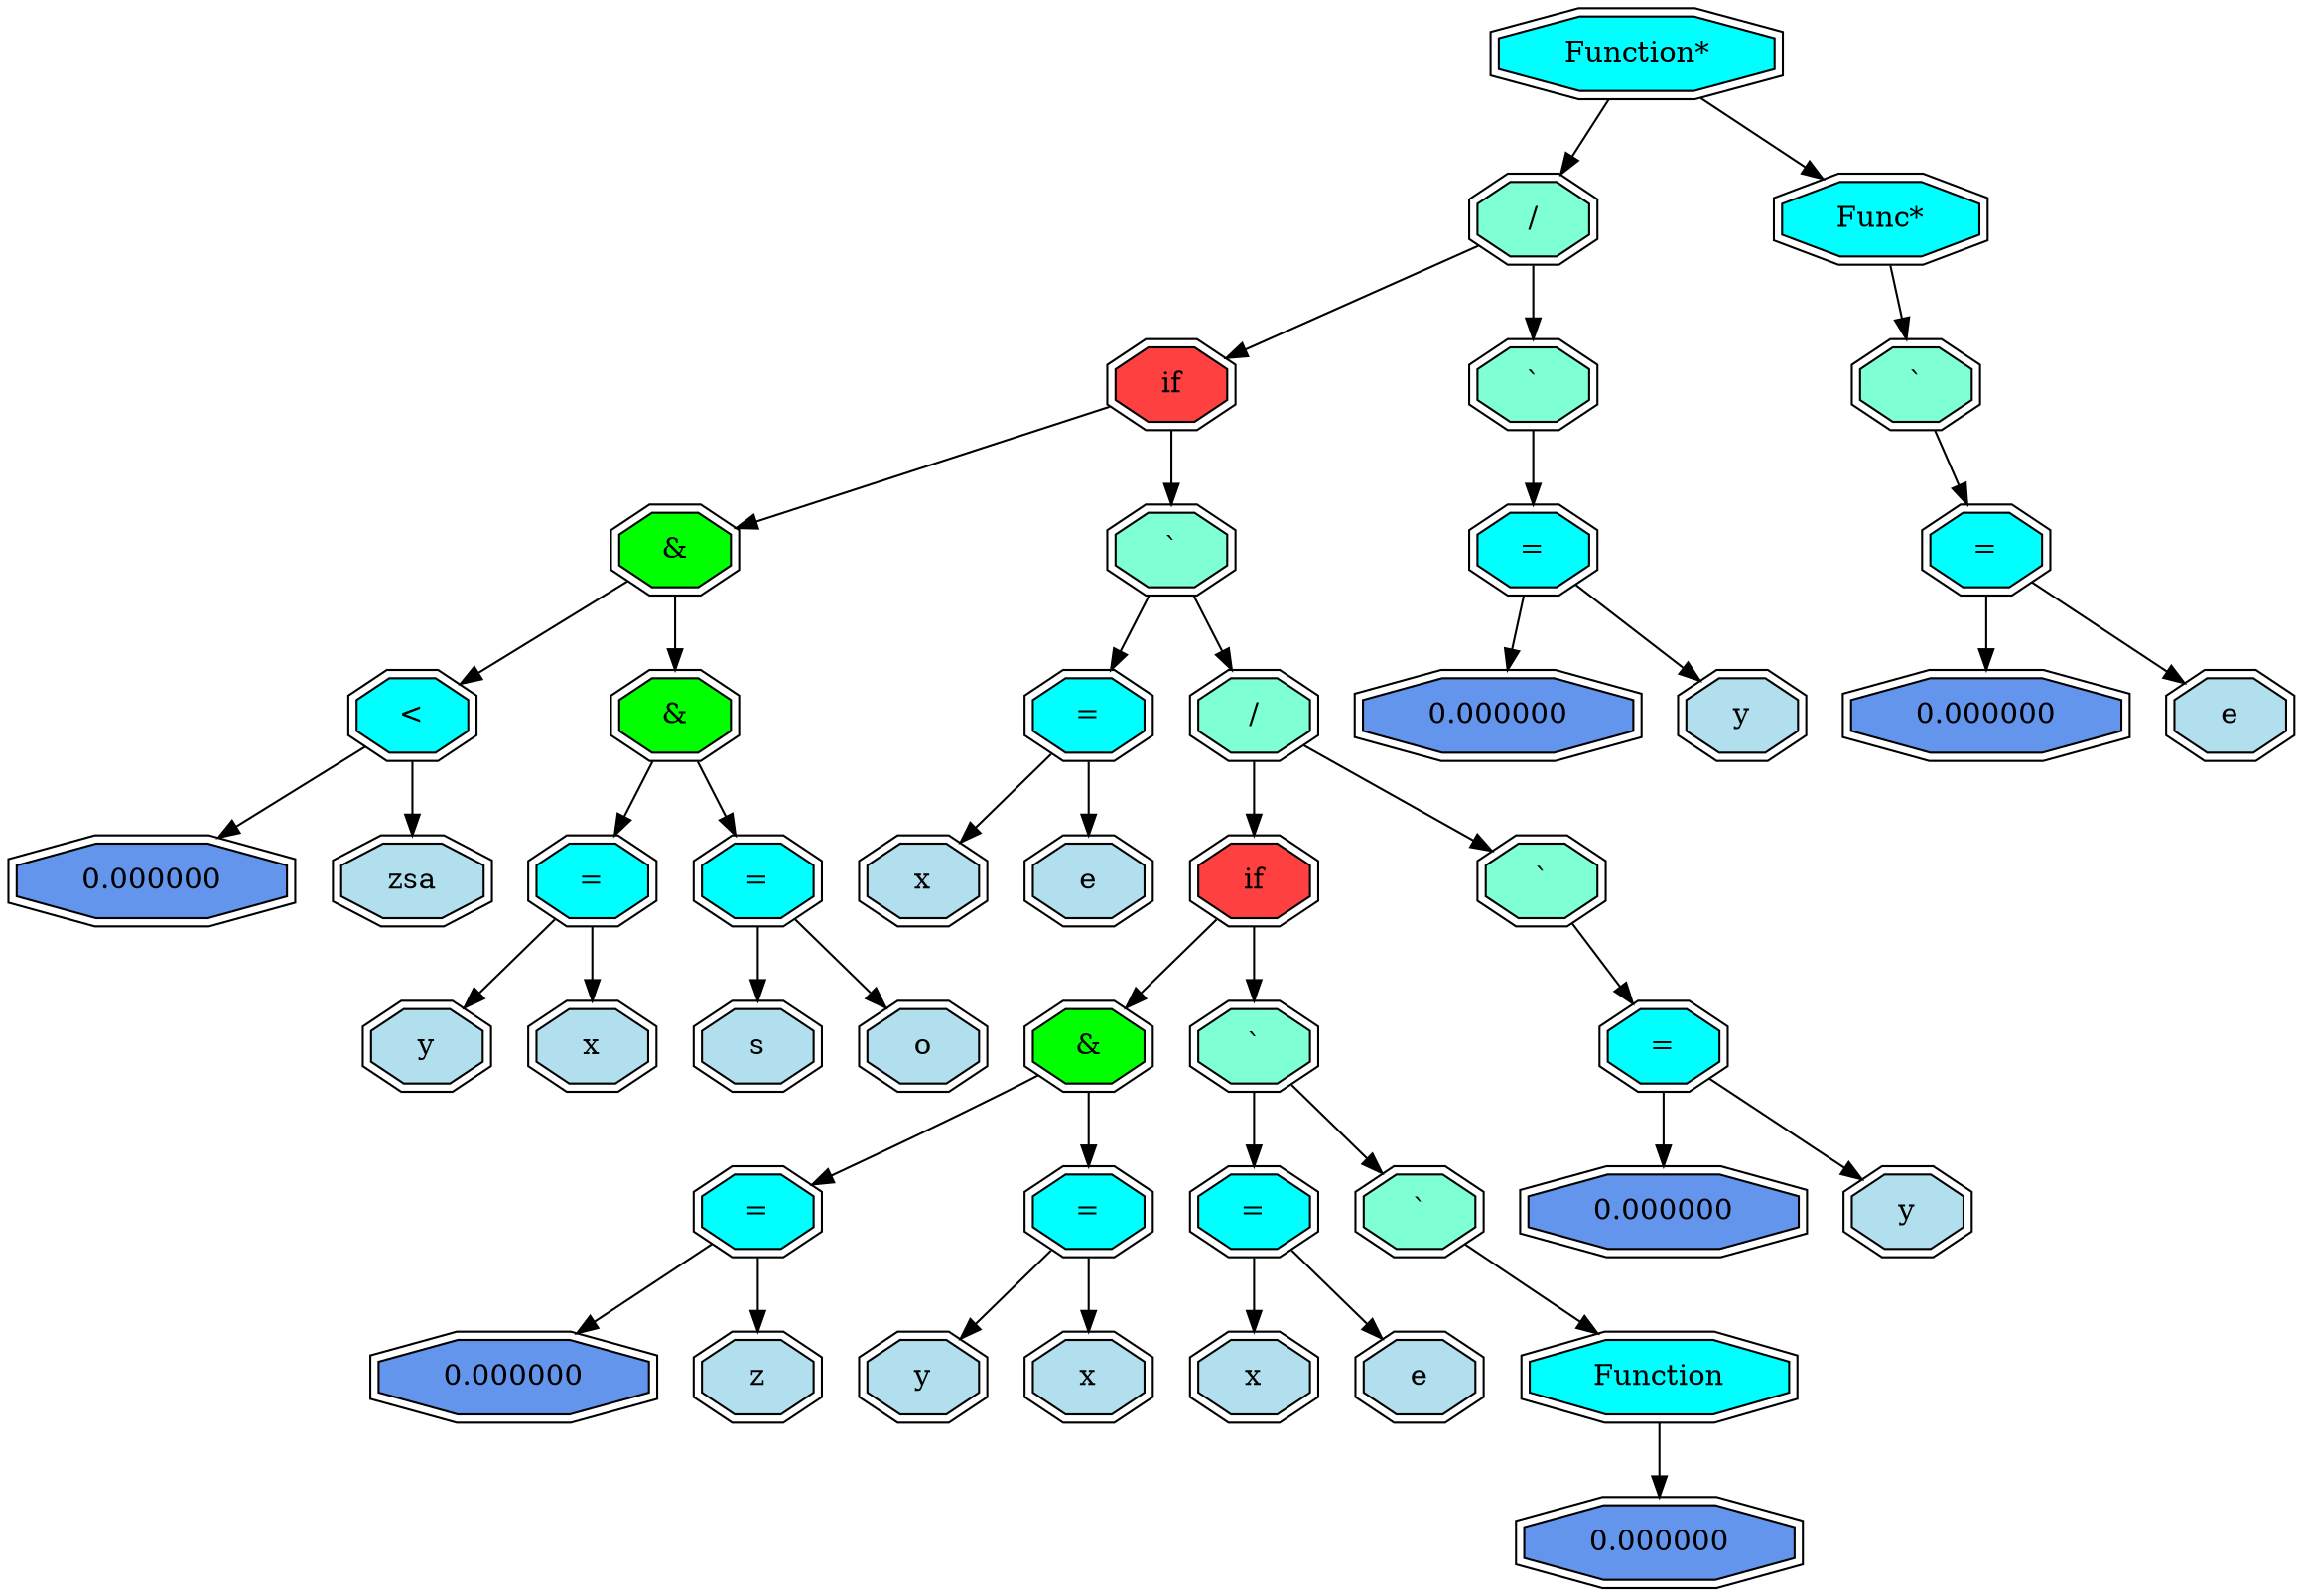 digraph G { 
node [shape = record];
 5730064260  5730064260 [shape = doubleoctagon, style = filled, fillcolor = aqua  label = " Function* "];
5730064260 -> 5730063740
 5730064260 -> 5730064220 
 5730063740 [shape = doubleoctagon, style = filled, fillcolor = aquamarine  label = " / "];
5730063740 -> 5730063500
 5730063740 -> 5730063700 
 5730063500 [shape = doubleoctagon, style = filled, fillcolor = brown1  label = " if "];
5730063500 -> 5730061720
 5730063500 -> 5730063440 
 5730061720 [shape = doubleoctagon, style = filled, fillcolor = green  label = " & "];
5730061720 -> 5730057300
 5730061720 -> 5730061660 
 5730057300 [shape = doubleoctagon, style = filled, fillcolor = aqua  label = " < "];
5730057300 -> 5730057140
 5730057300 -> 5730057520 
 5730057140 [shape = doubleoctagon, style = filled, fillcolor = cornflowerblue  label = " 0.000000 "];
 5730057520 [shape = doubleoctagon, style = filled, fillcolor = lightblue2  label = " zsa "];
 5730061660 [shape = doubleoctagon, style = filled, fillcolor = green  label = " & "];
5730061660 -> 5730061400
 5730061660 -> 5730061620 
 5730061400 [shape = doubleoctagon, style = filled, fillcolor = aqua  label = " = "];
5730061400 -> 5730056420
 5730061400 -> 5730056500 
 5730056420 [shape = doubleoctagon, style = filled, fillcolor = lightblue2  label = " y "];
 5730056500 [shape = doubleoctagon, style = filled, fillcolor = lightblue2  label = " x "];
 5730061620 [shape = doubleoctagon, style = filled, fillcolor = aqua  label = " = "];
5730061620 -> 5730061460
 5730061620 -> 5730061560 
 5730061460 [shape = doubleoctagon, style = filled, fillcolor = lightblue2  label = " s "];
 5730061560 [shape = doubleoctagon, style = filled, fillcolor = lightblue2  label = " o "];
 5730063440 [shape = doubleoctagon, style = filled, fillcolor = aquamarine  label = " ` "];
5730063440 -> 5730062120
 5730063440 -> 5730063400 
 5730062120 [shape = doubleoctagon, style = filled, fillcolor = aqua  label = " = "];
5730062120 -> 5730061760
 5730062120 -> 5730062060 
 5730061760 [shape = doubleoctagon, style = filled, fillcolor = lightblue2  label = " x "];
 5730062060 [shape = doubleoctagon, style = filled, fillcolor = lightblue2  label = " e "];
 5730063400 [shape = doubleoctagon, style = filled, fillcolor = aquamarine  label = " / "];
5730063400 -> 5730063140
 5730063400 -> 5730063340 
 5730063140 [shape = doubleoctagon, style = filled, fillcolor = brown1  label = " if "];
5730063140 -> 5730062520
 5730063140 -> 5730063100 
 5730062520 [shape = doubleoctagon, style = filled, fillcolor = green  label = " & "];
5730062520 -> 5730062320
 5730062520 -> 5730062460 
 5730062320 [shape = doubleoctagon, style = filled, fillcolor = aqua  label = " = "];
5730062320 -> 5730062160
 5730062320 -> 5730062260 
 5730062160 [shape = doubleoctagon, style = filled, fillcolor = cornflowerblue  label = " 0.000000 "];
 5730062260 [shape = doubleoctagon, style = filled, fillcolor = lightblue2  label = " z "];
 5730062460 [shape = doubleoctagon, style = filled, fillcolor = aqua  label = " = "];
5730062460 -> 5730062360
 5730062460 -> 5730062420 
 5730062360 [shape = doubleoctagon, style = filled, fillcolor = lightblue2  label = " y "];
 5730062420 [shape = doubleoctagon, style = filled, fillcolor = lightblue2  label = " x "];
 5730063100 [shape = doubleoctagon, style = filled, fillcolor = aquamarine  label = " ` "];
5730063100 -> 5730062660
 5730063100 -> 5730063040 
 5730062660 [shape = doubleoctagon, style = filled, fillcolor = aqua  label = " = "];
5730062660 -> 5730062560
 5730062660 -> 5730062620 
 5730062560 [shape = doubleoctagon, style = filled, fillcolor = lightblue2  label = " x "];
 5730062620 [shape = doubleoctagon, style = filled, fillcolor = lightblue2  label = " e "];
 5730063040 [shape = doubleoctagon, style = filled, fillcolor = aquamarine  label = " ` "];
5730063040 -> 5730063000 5730063000 [shape = doubleoctagon, style = filled, fillcolor = aqua  label = " Function "];

 5730063000 -> 5730062740 
 5730062740 [shape = doubleoctagon, style = filled, fillcolor = cornflowerblue  label = " 0.000000 "];
 5730063340 [shape = doubleoctagon, style = filled, fillcolor = aquamarine  label = " ` "];
5730063340 -> 5730063300 5730063300 [shape = doubleoctagon, style = filled, fillcolor = aqua  label = " = "];
5730063300 -> 5730063200
 5730063300 -> 5730063240 
 5730063200 [shape = doubleoctagon, style = filled, fillcolor = cornflowerblue  label = " 0.000000 "];
 5730063240 [shape = doubleoctagon, style = filled, fillcolor = lightblue2  label = " y "];
 5730063700 [shape = doubleoctagon, style = filled, fillcolor = aquamarine  label = " ` "];
5730063700 -> 5730063640 5730063640 [shape = doubleoctagon, style = filled, fillcolor = aqua  label = " = "];
5730063640 -> 5730063540
 5730063640 -> 5730063600 
 5730063540 [shape = doubleoctagon, style = filled, fillcolor = cornflowerblue  label = " 0.000000 "];
 5730063600 [shape = doubleoctagon, style = filled, fillcolor = lightblue2  label = " y "];
 5730064220 [shape = doubleoctagon, style = filled, fillcolor = aqua  label = " Func* "];
5730064220 -> 5730064140 5730064140 [shape = doubleoctagon, style = filled, fillcolor = aquamarine  label = " ` "];
5730064140 -> 5730064100 5730064100 [shape = doubleoctagon, style = filled, fillcolor = aqua  label = " = "];
5730064100 -> 5730064000
 5730064100 -> 5730064040 
 5730064000 [shape = doubleoctagon, style = filled, fillcolor = cornflowerblue  label = " 0.000000 "];
 5730064040 [shape = doubleoctagon, style = filled, fillcolor = lightblue2  label = " e "];
}
